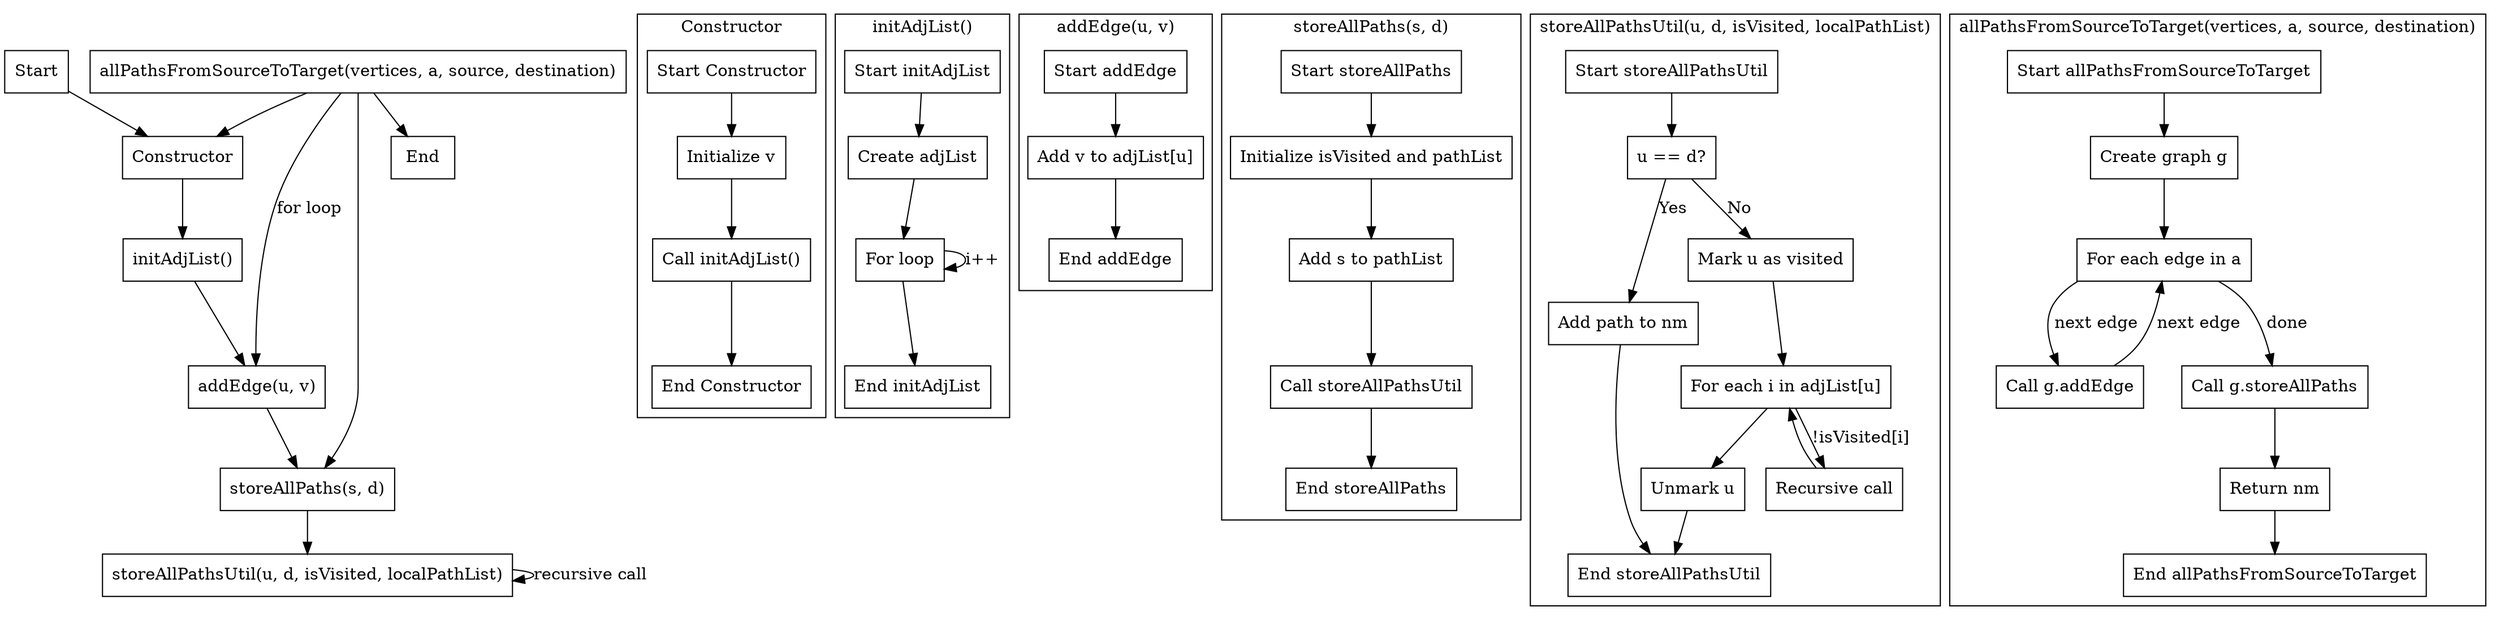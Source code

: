 digraph AllPathsFromSourceToTarget {
    // Main nodes
    node [shape=rectangle];
    start [label="Start"];
    constructor [label="Constructor"];
    initAdjList [label="initAdjList()"];
    addEdge [label="addEdge(u, v)"];
    storeAllPaths [label="storeAllPaths(s, d)"];
    storeAllPathsUtil [label="storeAllPathsUtil(u, d, isVisited, localPathList)"];
    allPathsFromSourceToTarget [label="allPathsFromSourceToTarget(vertices, a, source, destination)"];
    end [label="End"];

    // Control flow
    start -> constructor;
    constructor -> initAdjList;
    initAdjList -> addEdge;
    addEdge -> storeAllPaths;
    storeAllPaths -> storeAllPathsUtil;
    storeAllPathsUtil -> storeAllPathsUtil [label="recursive call"];
    allPathsFromSourceToTarget -> constructor;
    allPathsFromSourceToTarget -> addEdge [label="for loop"];
    allPathsFromSourceToTarget -> storeAllPaths;
    allPathsFromSourceToTarget -> end;

    // Subgraph for constructor
    subgraph cluster_constructor {
        label = "Constructor";
        constructor_start [label="Start Constructor"];
        constructor_init [label="Initialize v"];
        constructor_call_initAdjList [label="Call initAdjList()"];
        constructor_end [label="End Constructor"];

        constructor_start -> constructor_init -> constructor_call_initAdjList -> constructor_end;
    }

    // Subgraph for initAdjList
    subgraph cluster_initAdjList {
        label = "initAdjList()";
        initAdjList_start [label="Start initAdjList"];
        initAdjList_create [label="Create adjList"];
        initAdjList_loop [label="For loop"];
        initAdjList_end [label="End initAdjList"];

        initAdjList_start -> initAdjList_create -> initAdjList_loop -> initAdjList_end;
        initAdjList_loop -> initAdjList_loop [label="i++"];
    }

    // Subgraph for addEdge
    subgraph cluster_addEdge {
        label = "addEdge(u, v)";
        addEdge_start [label="Start addEdge"];
        addEdge_add [label="Add v to adjList[u]"];
        addEdge_end [label="End addEdge"];

        addEdge_start -> addEdge_add -> addEdge_end;
    }

    // Subgraph for storeAllPaths
    subgraph cluster_storeAllPaths {
        label = "storeAllPaths(s, d)";
        storeAllPaths_start [label="Start storeAllPaths"];
        storeAllPaths_init [label="Initialize isVisited and pathList"];
        storeAllPaths_add [label="Add s to pathList"];
        storeAllPaths_call [label="Call storeAllPathsUtil"];
        storeAllPaths_end [label="End storeAllPaths"];

        storeAllPaths_start -> storeAllPaths_init -> storeAllPaths_add -> storeAllPaths_call -> storeAllPaths_end;
    }

    // Subgraph for storeAllPathsUtil
    subgraph cluster_storeAllPathsUtil {
        label = "storeAllPathsUtil(u, d, isVisited, localPathList)";
        storeAllPathsUtil_start [label="Start storeAllPathsUtil"];
        storeAllPathsUtil_check [label="u == d?"];
        storeAllPathsUtil_add [label="Add path to nm"];
        storeAllPathsUtil_mark [label="Mark u as visited"];
        storeAllPathsUtil_loop [label="For each i in adjList[u]"];
        storeAllPathsUtil_recursive [label="Recursive call"];
        storeAllPathsUtil_unmark [label="Unmark u"];
        storeAllPathsUtil_end [label="End storeAllPathsUtil"];

        storeAllPathsUtil_start -> storeAllPathsUtil_check;
        storeAllPathsUtil_check -> storeAllPathsUtil_add [label="Yes"];
        storeAllPathsUtil_check -> storeAllPathsUtil_mark [label="No"];
        storeAllPathsUtil_mark -> storeAllPathsUtil_loop;
        storeAllPathsUtil_loop -> storeAllPathsUtil_recursive [label="!isVisited[i]"];
        storeAllPathsUtil_recursive -> storeAllPathsUtil_loop;
        storeAllPathsUtil_loop -> storeAllPathsUtil_unmark;
        storeAllPathsUtil_unmark -> storeAllPathsUtil_end;
        storeAllPathsUtil_add -> storeAllPathsUtil_end;
    }

    // Subgraph for allPathsFromSourceToTarget
    subgraph cluster_allPathsFromSourceToTarget {
        label = "allPathsFromSourceToTarget(vertices, a, source, destination)";
        allPaths_start [label="Start allPathsFromSourceToTarget"];
        allPaths_create [label="Create graph g"];
        allPaths_loop [label="For each edge in a"];
        allPaths_addEdge [label="Call g.addEdge"];
        allPaths_store [label="Call g.storeAllPaths"];
        allPaths_return [label="Return nm"];
        allPaths_end [label="End allPathsFromSourceToTarget"];

        allPaths_start -> allPaths_create -> allPaths_loop;
        allPaths_loop -> allPaths_addEdge -> allPaths_loop [label="next edge"];
        allPaths_loop -> allPaths_store [label="done"];
        allPaths_store -> allPaths_return -> allPaths_end;
    }
}